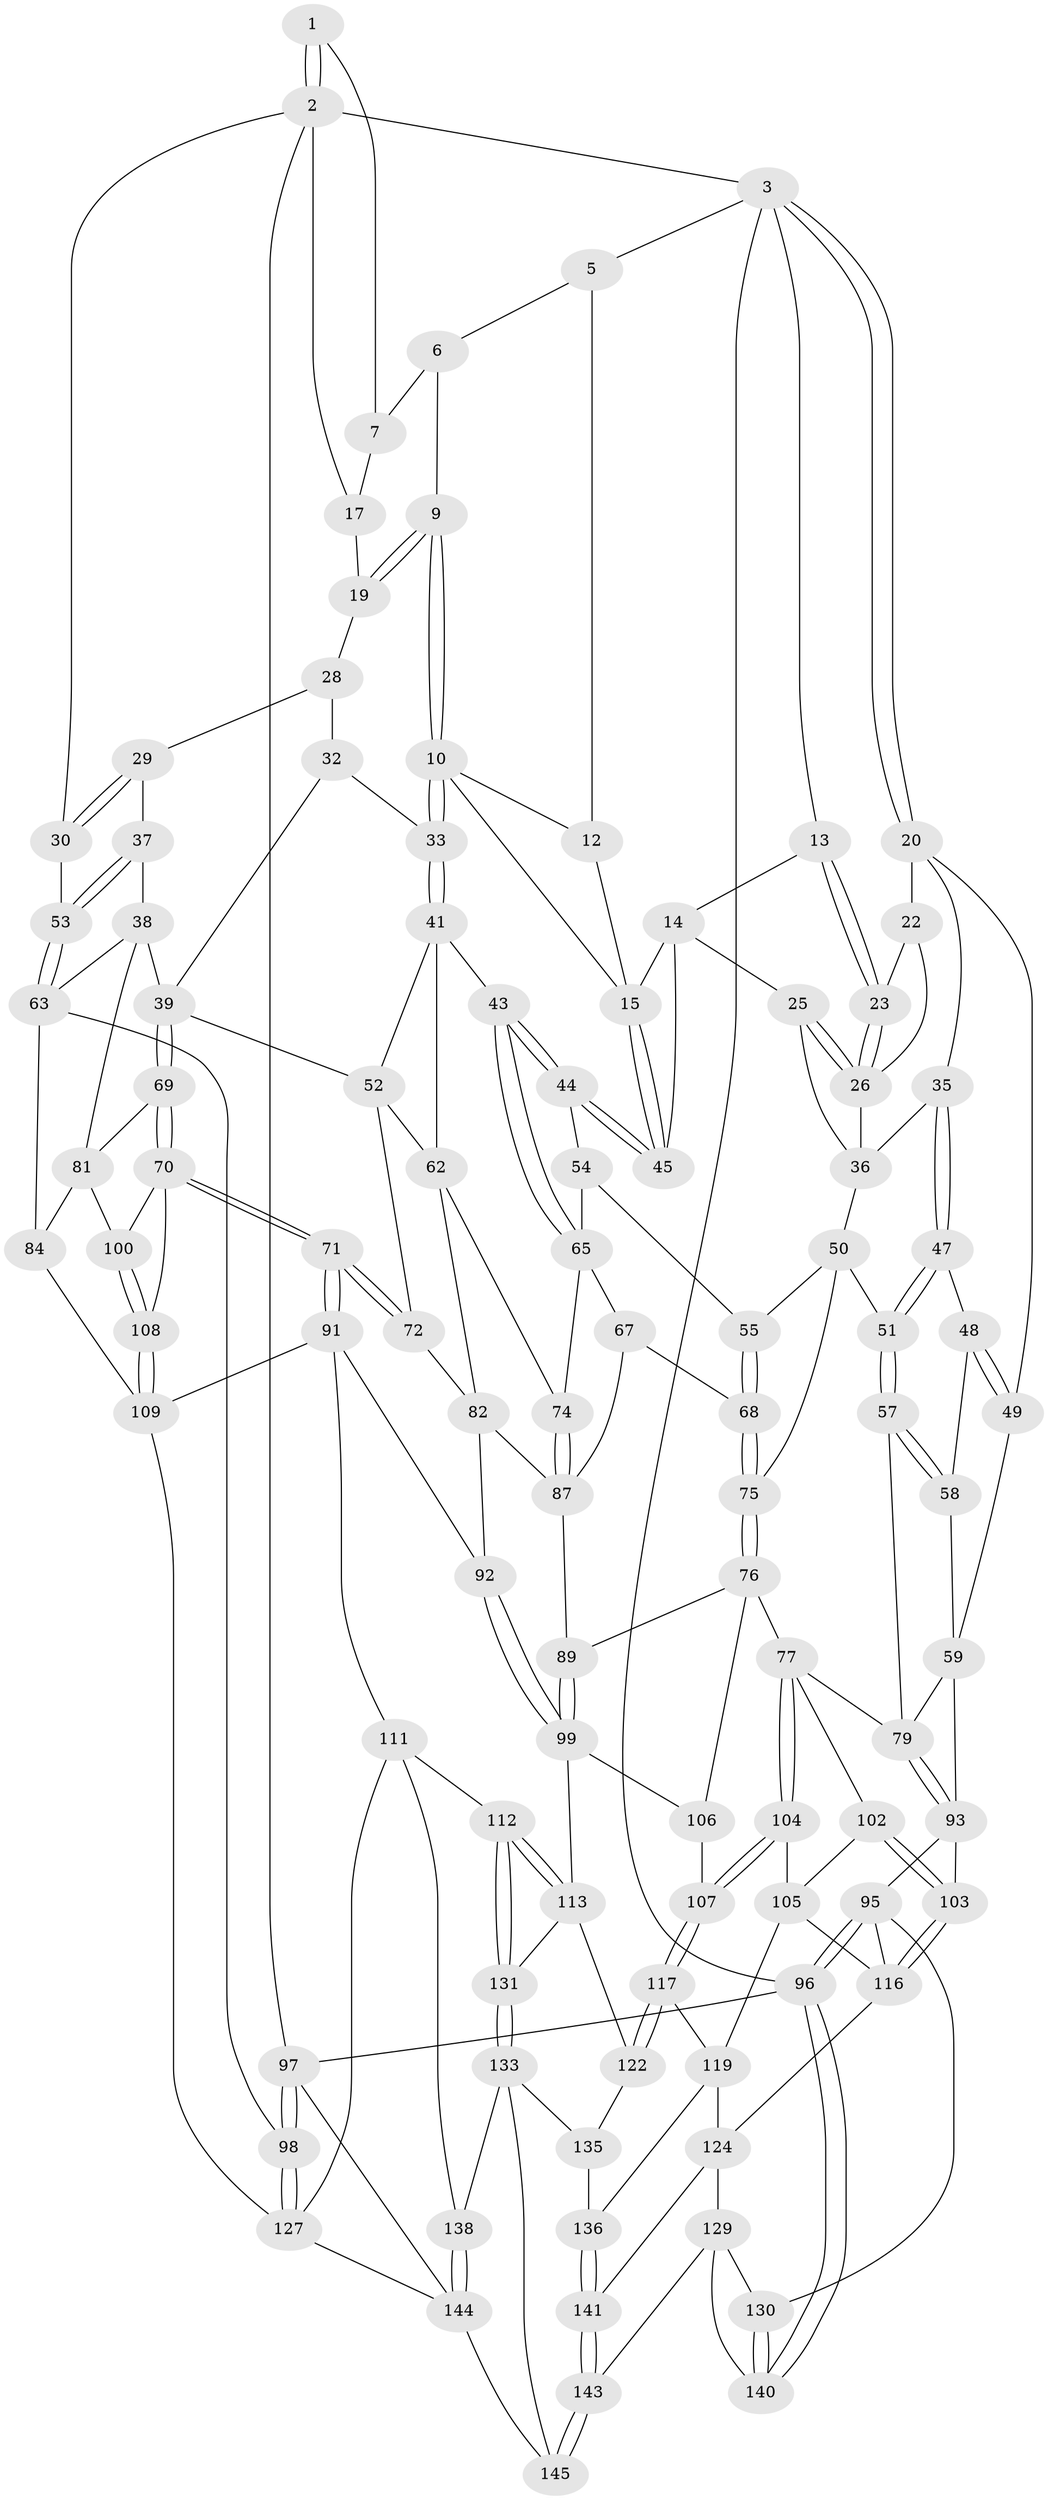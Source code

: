 // original degree distribution, {3: 0.0136986301369863, 6: 0.2534246575342466, 5: 0.4657534246575342, 4: 0.2671232876712329}
// Generated by graph-tools (version 1.1) at 2025/11/02/27/25 16:11:59]
// undirected, 102 vertices, 227 edges
graph export_dot {
graph [start="1"]
  node [color=gray90,style=filled];
  1 [pos="+0.7161074736369857+0"];
  2 [pos="+1+0",super="+18"];
  3 [pos="+0+0",super="+4"];
  5 [pos="+0.5083337146186673+0"];
  6 [pos="+0.544316184989539+0",super="+8"];
  7 [pos="+0.7532808083209838+0.04855897313591992"];
  9 [pos="+0.656152685716145+0.11982977400603333"];
  10 [pos="+0.6355980558979563+0.15863170845768784",super="+11"];
  12 [pos="+0.5064810979485542+0"];
  13 [pos="+0.24749107104795764+0"];
  14 [pos="+0.29774006210015425+0",super="+24"];
  15 [pos="+0.4450989506339446+0.16459430828664579",super="+16"];
  17 [pos="+0.7664649648760251+0.05921985456702368"];
  19 [pos="+0.7820957775916145+0.10071911983813885"];
  20 [pos="+0+0.12526564807591678",super="+21"];
  22 [pos="+0.1835565238843834+0.0011202449930735959"];
  23 [pos="+0.20641744051118843+0"];
  25 [pos="+0.2680188899849375+0.21452041431600286"];
  26 [pos="+0.24805890486176718+0.1786679445913504",super="+27"];
  28 [pos="+0.7848893003567531+0.10366730804676262",super="+31"];
  29 [pos="+0.9078304541781971+0.05480002463432481",super="+34"];
  30 [pos="+1+0"];
  32 [pos="+0.7118573262301143+0.18515181303877357"];
  33 [pos="+0.6419786008501096+0.17597975093552792"];
  35 [pos="+0.08950714020662567+0.18708957721346536"];
  36 [pos="+0.0940522033152258+0.18709677832412253",super="+46"];
  37 [pos="+0.8616593356617445+0.24136345186270416"];
  38 [pos="+0.8260880477840788+0.2933611416746571",super="+64"];
  39 [pos="+0.798300218700361+0.30906425947541905",super="+40"];
  41 [pos="+0.6256168736077992+0.24430063497810403",super="+42"];
  43 [pos="+0.5324473419147041+0.3023677773560765"];
  44 [pos="+0.4445919732764577+0.26171808550779974"];
  45 [pos="+0.42055473372770436+0.20928581462768236"];
  47 [pos="+0.08589934862314236+0.3005994860520409"];
  48 [pos="+0.06761269819295074+0.3151203595771037"];
  49 [pos="+0+0.19923912436164726"];
  50 [pos="+0.22288372266955686+0.3047535965766437",super="+56"];
  51 [pos="+0.21631323339284478+0.30905723168288574"];
  52 [pos="+0.7180362386358745+0.31582982590685016",super="+61"];
  53 [pos="+1+0.19225699178423972"];
  54 [pos="+0.41093966962362866+0.31744621073825646"];
  55 [pos="+0.39883202325569517+0.3274215337854041"];
  57 [pos="+0.1439307910327149+0.4250376790970769"];
  58 [pos="+0.0677281731063957+0.31732376208629476"];
  59 [pos="+0.029475885089200758+0.40910119418104357",super="+60"];
  62 [pos="+0.586739039807227+0.3746408153869308",super="+73"];
  63 [pos="+1+0.31368653423689163",super="+83"];
  65 [pos="+0.46925473231840864+0.44981013347872983",super="+66"];
  67 [pos="+0.4533456019996755+0.46406780422855065"];
  68 [pos="+0.36933258317673495+0.4632806904091618"];
  69 [pos="+0.7963680739133852+0.4827719927307394"];
  70 [pos="+0.78686047951583+0.5055059944449306",super="+101"];
  71 [pos="+0.7644169497966956+0.5132154265758354"];
  72 [pos="+0.6947002957051249+0.46386584051575136"];
  74 [pos="+0.5579881010878116+0.44968786915463566"];
  75 [pos="+0.30705102741213525+0.4882677600199842"];
  76 [pos="+0.29374937073796864+0.5098213947856458",super="+90"];
  77 [pos="+0.2378639516922397+0.513673792403239",super="+78"];
  79 [pos="+0.13208315861685507+0.4963685006353411",super="+80"];
  81 [pos="+0.904982163532765+0.41878479529661083",super="+85"];
  82 [pos="+0.6866794007494315+0.46275057760189187",super="+86"];
  84 [pos="+1+0.5707987623559261"];
  87 [pos="+0.5760924755209311+0.5139159159544879",super="+88"];
  89 [pos="+0.46854535444170115+0.5458688995308316"];
  91 [pos="+0.7399435350980786+0.5518556696930513",super="+110"];
  92 [pos="+0.5958527614226178+0.5914810960826846"];
  93 [pos="+0+0.47483038854780124",super="+94"];
  95 [pos="+0+0.7635911973701501",super="+126"];
  96 [pos="+0+1"];
  97 [pos="+1+1"];
  98 [pos="+1+1"];
  99 [pos="+0.5337838302308945+0.6920882230187335",super="+114"];
  100 [pos="+1+0.5794105156716826"];
  102 [pos="+0.08686628096451203+0.5955661955192111"];
  103 [pos="+0+0.6773999539733754"];
  104 [pos="+0.21327434863985195+0.6450186128241043"];
  105 [pos="+0.13782635034429344+0.6494862150375389",super="+115"];
  106 [pos="+0.3336702931445608+0.6034733730117228"];
  107 [pos="+0.2914692228707751+0.686438506496939"];
  108 [pos="+0.8618579463141868+0.7078956281098514"];
  109 [pos="+0.8122018286366989+0.7883278507321742",super="+120"];
  111 [pos="+0.6261720860097716+0.769574267892475",super="+137"];
  112 [pos="+0.5575920101373893+0.7256376780486781"];
  113 [pos="+0.5328045360666293+0.7067700081507541",super="+121"];
  116 [pos="+0.10397341544372785+0.7647475745892234",super="+125"];
  117 [pos="+0.2907987844532369+0.7142985472066397",super="+118"];
  119 [pos="+0.23984530897869571+0.7753854957817669",super="+123"];
  122 [pos="+0.43712752575312197+0.771222353347441",super="+132"];
  124 [pos="+0.12028764014147225+0.8211893102762543",super="+128"];
  127 [pos="+0.8404993482048616+0.8300834270936698",super="+139"];
  129 [pos="+0.08977518792935464+0.8799933678325396",super="+142"];
  130 [pos="+0.054055775256110196+0.8646095141038059"];
  131 [pos="+0.4884437869436163+0.9098451705670925"];
  133 [pos="+0.4747448241250054+0.9495272894930837",super="+134"];
  135 [pos="+0.39024761259650903+0.9132328373198806"];
  136 [pos="+0.24372982641794627+0.8827316232422536"];
  138 [pos="+0.5156466251242099+0.9289182283578253"];
  140 [pos="+0+1"];
  141 [pos="+0.20630793479275042+0.9266190934324391"];
  143 [pos="+0.11135220779930136+1"];
  144 [pos="+0.6640779906907013+1",super="+146"];
  145 [pos="+0.4469328094740518+1"];
  1 -- 2;
  1 -- 2;
  1 -- 7;
  2 -- 3;
  2 -- 97;
  2 -- 17;
  2 -- 30;
  3 -- 20;
  3 -- 20;
  3 -- 96;
  3 -- 5;
  3 -- 13;
  5 -- 6;
  5 -- 12;
  6 -- 9;
  6 -- 7;
  7 -- 17;
  9 -- 10;
  9 -- 10;
  9 -- 19;
  9 -- 19;
  10 -- 33;
  10 -- 33;
  10 -- 12;
  10 -- 15;
  12 -- 15;
  13 -- 14;
  13 -- 23;
  13 -- 23;
  14 -- 15;
  14 -- 25;
  14 -- 45;
  15 -- 45;
  15 -- 45;
  17 -- 19;
  19 -- 28;
  20 -- 49;
  20 -- 35;
  20 -- 22;
  22 -- 23;
  22 -- 26;
  23 -- 26;
  23 -- 26;
  25 -- 26;
  25 -- 26;
  25 -- 36;
  26 -- 36;
  28 -- 29 [weight=2];
  28 -- 32;
  29 -- 30;
  29 -- 30;
  29 -- 37;
  30 -- 53;
  32 -- 33;
  32 -- 39;
  33 -- 41;
  33 -- 41;
  35 -- 36;
  35 -- 47;
  35 -- 47;
  36 -- 50;
  37 -- 38;
  37 -- 53;
  37 -- 53;
  38 -- 39;
  38 -- 81;
  38 -- 63;
  39 -- 69;
  39 -- 69;
  39 -- 52;
  41 -- 52;
  41 -- 43;
  41 -- 62;
  43 -- 44;
  43 -- 44;
  43 -- 65;
  43 -- 65;
  44 -- 45;
  44 -- 45;
  44 -- 54;
  47 -- 48;
  47 -- 51;
  47 -- 51;
  48 -- 49;
  48 -- 49;
  48 -- 58;
  49 -- 59;
  50 -- 51;
  50 -- 75;
  50 -- 55;
  51 -- 57;
  51 -- 57;
  52 -- 72;
  52 -- 62;
  53 -- 63;
  53 -- 63;
  54 -- 55;
  54 -- 65;
  55 -- 68;
  55 -- 68;
  57 -- 58;
  57 -- 58;
  57 -- 79;
  58 -- 59;
  59 -- 79;
  59 -- 93;
  62 -- 74;
  62 -- 82;
  63 -- 98;
  63 -- 84;
  65 -- 74;
  65 -- 67;
  67 -- 68;
  67 -- 87;
  68 -- 75;
  68 -- 75;
  69 -- 70;
  69 -- 70;
  69 -- 81;
  70 -- 71;
  70 -- 71;
  70 -- 108;
  70 -- 100;
  71 -- 72;
  71 -- 72;
  71 -- 91;
  71 -- 91;
  72 -- 82;
  74 -- 87;
  74 -- 87;
  75 -- 76;
  75 -- 76;
  76 -- 77;
  76 -- 89;
  76 -- 106;
  77 -- 104;
  77 -- 104;
  77 -- 102;
  77 -- 79;
  79 -- 93;
  79 -- 93;
  81 -- 100;
  81 -- 84;
  82 -- 92;
  82 -- 87;
  84 -- 109;
  87 -- 89;
  89 -- 99;
  89 -- 99;
  91 -- 92;
  91 -- 109;
  91 -- 111;
  92 -- 99;
  92 -- 99;
  93 -- 95;
  93 -- 103;
  95 -- 96;
  95 -- 96;
  95 -- 130;
  95 -- 116;
  96 -- 140;
  96 -- 140;
  96 -- 97;
  97 -- 98;
  97 -- 98;
  97 -- 144;
  98 -- 127;
  98 -- 127;
  99 -- 113;
  99 -- 106;
  100 -- 108;
  100 -- 108;
  102 -- 103;
  102 -- 103;
  102 -- 105;
  103 -- 116;
  103 -- 116;
  104 -- 105;
  104 -- 107;
  104 -- 107;
  105 -- 116;
  105 -- 119;
  106 -- 107;
  107 -- 117;
  107 -- 117;
  108 -- 109;
  108 -- 109;
  109 -- 127;
  111 -- 112;
  111 -- 138;
  111 -- 127;
  112 -- 113;
  112 -- 113;
  112 -- 131;
  112 -- 131;
  113 -- 122;
  113 -- 131;
  116 -- 124;
  117 -- 122 [weight=2];
  117 -- 122;
  117 -- 119;
  119 -- 136;
  119 -- 124;
  122 -- 135;
  124 -- 129;
  124 -- 141;
  127 -- 144;
  129 -- 130;
  129 -- 140;
  129 -- 143;
  130 -- 140;
  130 -- 140;
  131 -- 133;
  131 -- 133;
  133 -- 138;
  133 -- 145;
  133 -- 135;
  135 -- 136;
  136 -- 141;
  136 -- 141;
  138 -- 144;
  138 -- 144;
  141 -- 143;
  141 -- 143;
  143 -- 145;
  143 -- 145;
  144 -- 145;
}

